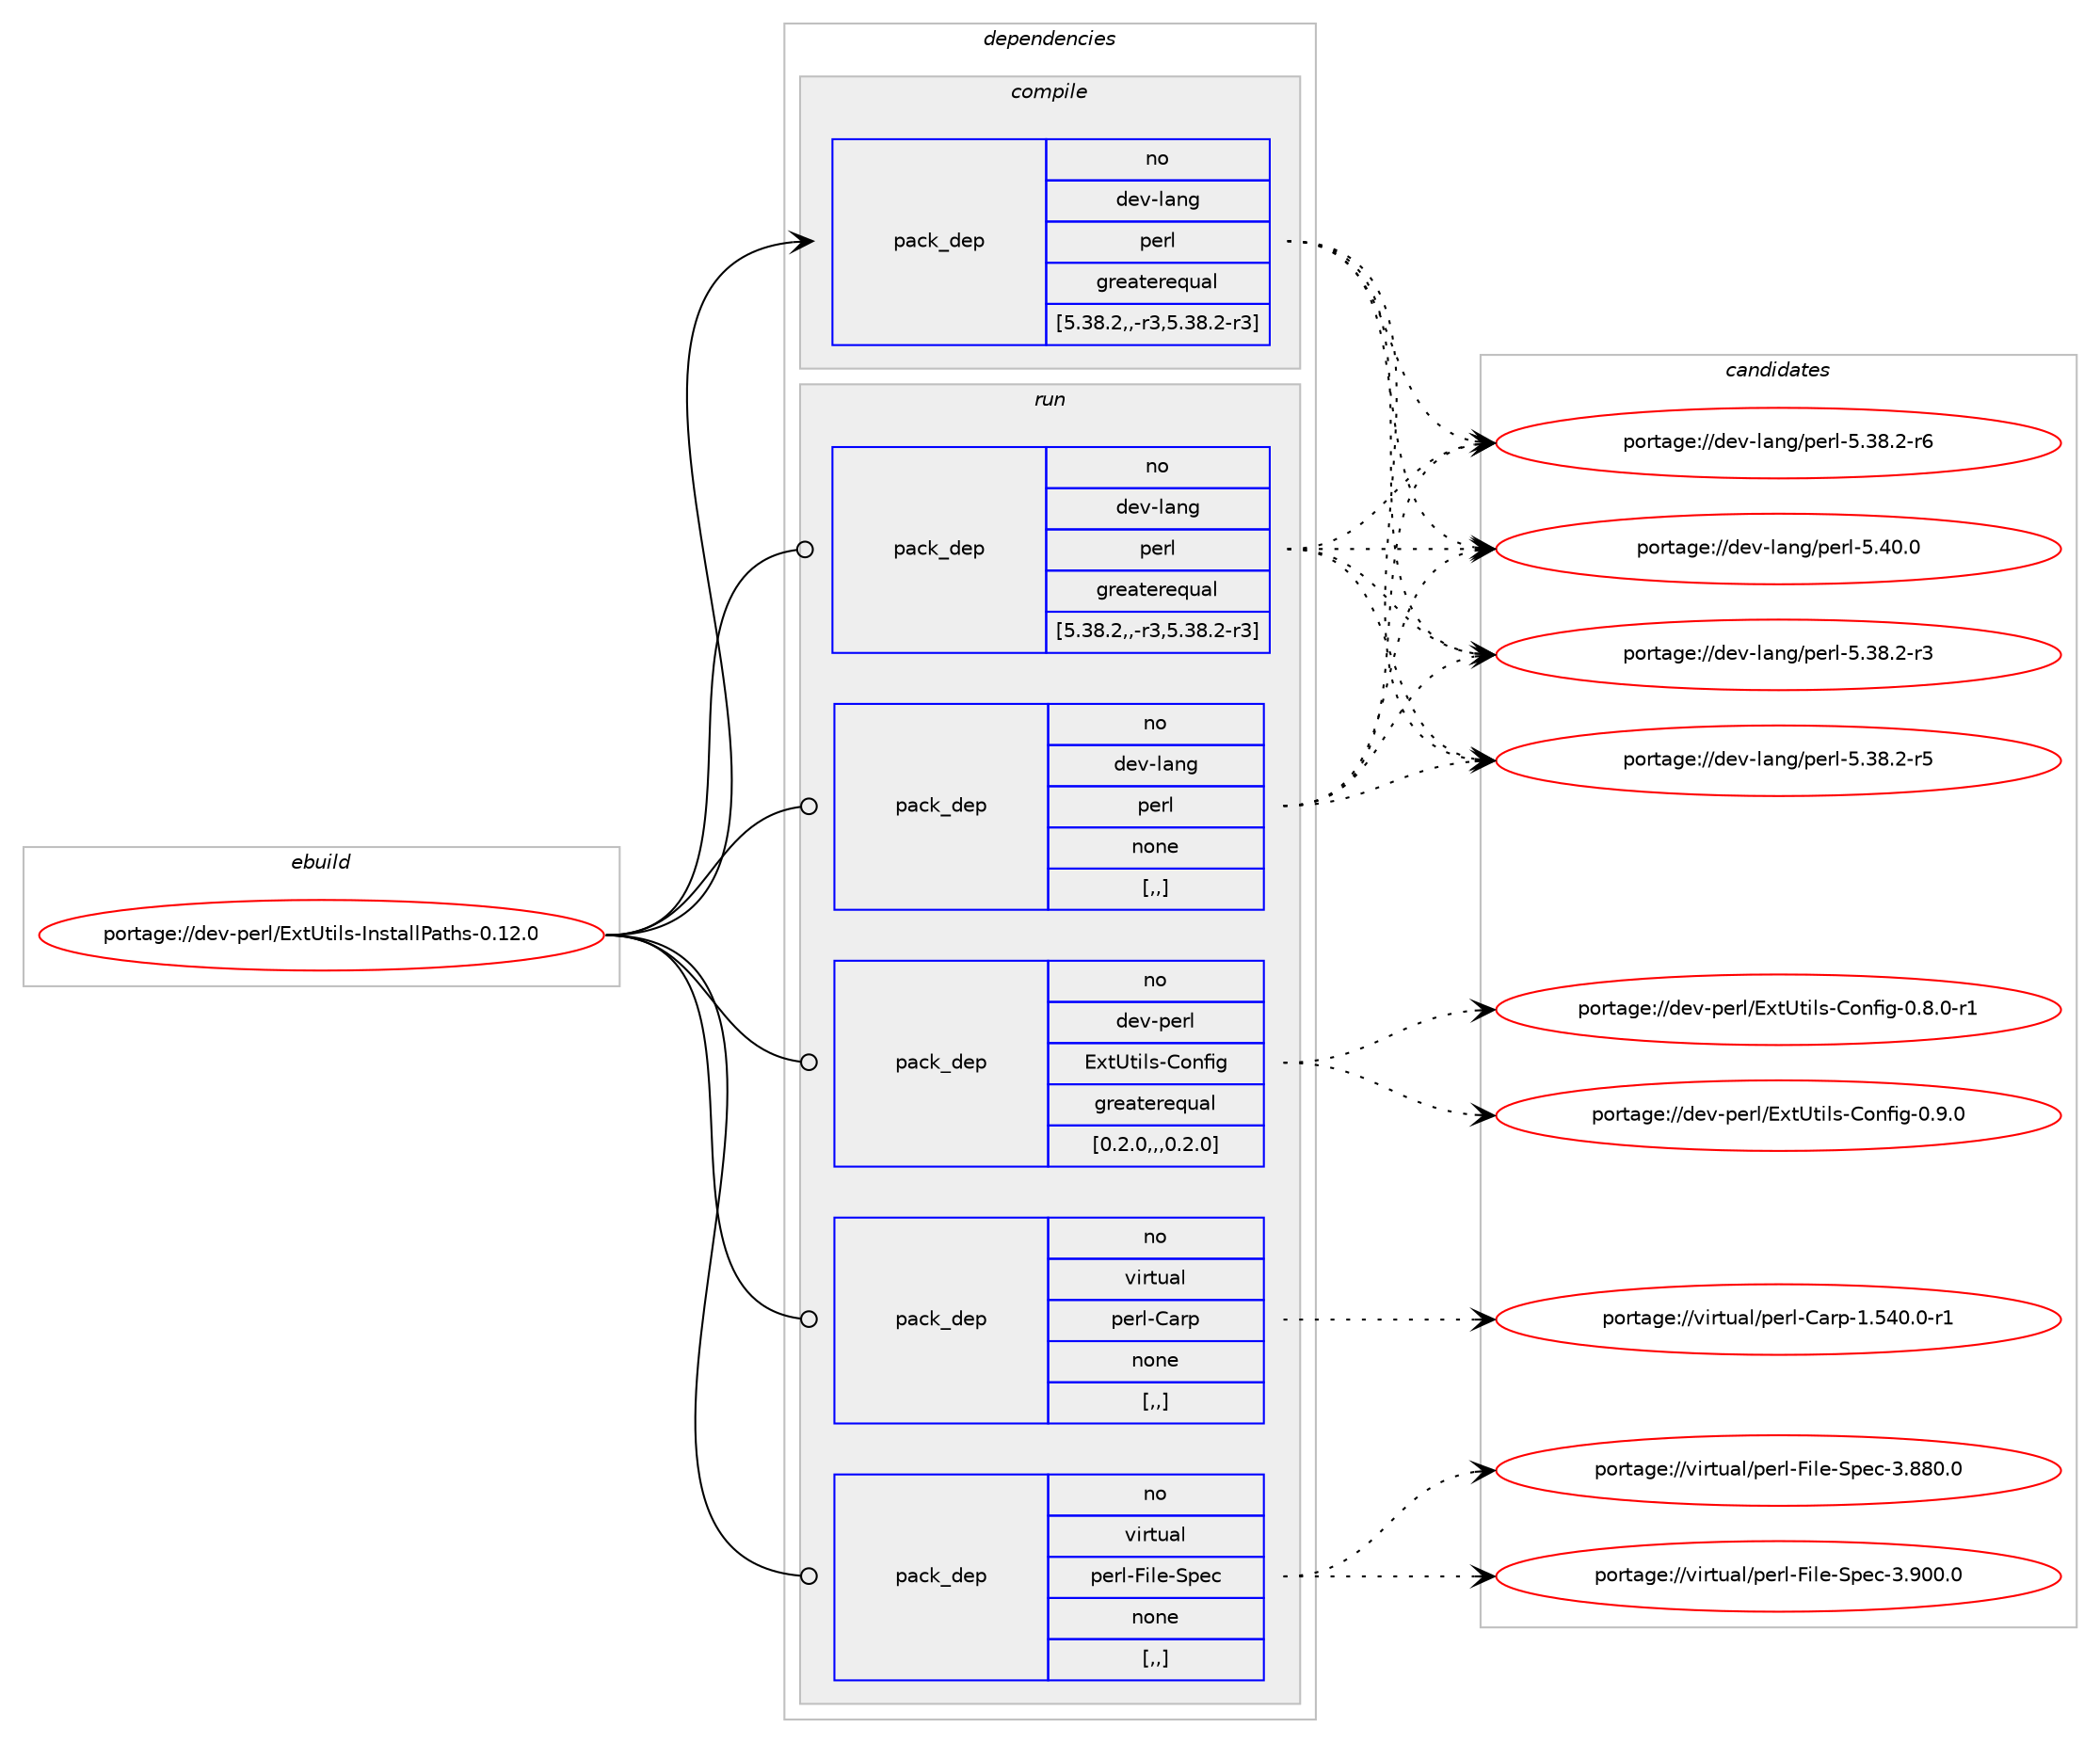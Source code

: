 digraph prolog {

# *************
# Graph options
# *************

newrank=true;
concentrate=true;
compound=true;
graph [rankdir=LR,fontname=Helvetica,fontsize=10,ranksep=1.5];#, ranksep=2.5, nodesep=0.2];
edge  [arrowhead=vee];
node  [fontname=Helvetica,fontsize=10];

# **********
# The ebuild
# **********

subgraph cluster_leftcol {
color=gray;
rank=same;
label=<<i>ebuild</i>>;
id [label="portage://dev-perl/ExtUtils-InstallPaths-0.12.0", color=red, width=4, href="../dev-perl/ExtUtils-InstallPaths-0.12.0.svg"];
}

# ****************
# The dependencies
# ****************

subgraph cluster_midcol {
color=gray;
label=<<i>dependencies</i>>;
subgraph cluster_compile {
fillcolor="#eeeeee";
style=filled;
label=<<i>compile</i>>;
subgraph pack96617 {
dependency126768 [label=<<TABLE BORDER="0" CELLBORDER="1" CELLSPACING="0" CELLPADDING="4" WIDTH="220"><TR><TD ROWSPAN="6" CELLPADDING="30">pack_dep</TD></TR><TR><TD WIDTH="110">no</TD></TR><TR><TD>dev-lang</TD></TR><TR><TD>perl</TD></TR><TR><TD>greaterequal</TD></TR><TR><TD>[5.38.2,,-r3,5.38.2-r3]</TD></TR></TABLE>>, shape=none, color=blue];
}
id:e -> dependency126768:w [weight=20,style="solid",arrowhead="vee"];
}
subgraph cluster_compileandrun {
fillcolor="#eeeeee";
style=filled;
label=<<i>compile and run</i>>;
}
subgraph cluster_run {
fillcolor="#eeeeee";
style=filled;
label=<<i>run</i>>;
subgraph pack96618 {
dependency126769 [label=<<TABLE BORDER="0" CELLBORDER="1" CELLSPACING="0" CELLPADDING="4" WIDTH="220"><TR><TD ROWSPAN="6" CELLPADDING="30">pack_dep</TD></TR><TR><TD WIDTH="110">no</TD></TR><TR><TD>dev-lang</TD></TR><TR><TD>perl</TD></TR><TR><TD>greaterequal</TD></TR><TR><TD>[5.38.2,,-r3,5.38.2-r3]</TD></TR></TABLE>>, shape=none, color=blue];
}
id:e -> dependency126769:w [weight=20,style="solid",arrowhead="odot"];
subgraph pack96619 {
dependency126770 [label=<<TABLE BORDER="0" CELLBORDER="1" CELLSPACING="0" CELLPADDING="4" WIDTH="220"><TR><TD ROWSPAN="6" CELLPADDING="30">pack_dep</TD></TR><TR><TD WIDTH="110">no</TD></TR><TR><TD>dev-lang</TD></TR><TR><TD>perl</TD></TR><TR><TD>none</TD></TR><TR><TD>[,,]</TD></TR></TABLE>>, shape=none, color=blue];
}
id:e -> dependency126770:w [weight=20,style="solid",arrowhead="odot"];
subgraph pack96620 {
dependency126771 [label=<<TABLE BORDER="0" CELLBORDER="1" CELLSPACING="0" CELLPADDING="4" WIDTH="220"><TR><TD ROWSPAN="6" CELLPADDING="30">pack_dep</TD></TR><TR><TD WIDTH="110">no</TD></TR><TR><TD>dev-perl</TD></TR><TR><TD>ExtUtils-Config</TD></TR><TR><TD>greaterequal</TD></TR><TR><TD>[0.2.0,,,0.2.0]</TD></TR></TABLE>>, shape=none, color=blue];
}
id:e -> dependency126771:w [weight=20,style="solid",arrowhead="odot"];
subgraph pack96621 {
dependency126772 [label=<<TABLE BORDER="0" CELLBORDER="1" CELLSPACING="0" CELLPADDING="4" WIDTH="220"><TR><TD ROWSPAN="6" CELLPADDING="30">pack_dep</TD></TR><TR><TD WIDTH="110">no</TD></TR><TR><TD>virtual</TD></TR><TR><TD>perl-Carp</TD></TR><TR><TD>none</TD></TR><TR><TD>[,,]</TD></TR></TABLE>>, shape=none, color=blue];
}
id:e -> dependency126772:w [weight=20,style="solid",arrowhead="odot"];
subgraph pack96622 {
dependency126773 [label=<<TABLE BORDER="0" CELLBORDER="1" CELLSPACING="0" CELLPADDING="4" WIDTH="220"><TR><TD ROWSPAN="6" CELLPADDING="30">pack_dep</TD></TR><TR><TD WIDTH="110">no</TD></TR><TR><TD>virtual</TD></TR><TR><TD>perl-File-Spec</TD></TR><TR><TD>none</TD></TR><TR><TD>[,,]</TD></TR></TABLE>>, shape=none, color=blue];
}
id:e -> dependency126773:w [weight=20,style="solid",arrowhead="odot"];
}
}

# **************
# The candidates
# **************

subgraph cluster_choices {
rank=same;
color=gray;
label=<<i>candidates</i>>;

subgraph choice96617 {
color=black;
nodesep=1;
choice100101118451089711010347112101114108455346515646504511451 [label="portage://dev-lang/perl-5.38.2-r3", color=red, width=4,href="../dev-lang/perl-5.38.2-r3.svg"];
choice100101118451089711010347112101114108455346515646504511453 [label="portage://dev-lang/perl-5.38.2-r5", color=red, width=4,href="../dev-lang/perl-5.38.2-r5.svg"];
choice100101118451089711010347112101114108455346515646504511454 [label="portage://dev-lang/perl-5.38.2-r6", color=red, width=4,href="../dev-lang/perl-5.38.2-r6.svg"];
choice10010111845108971101034711210111410845534652484648 [label="portage://dev-lang/perl-5.40.0", color=red, width=4,href="../dev-lang/perl-5.40.0.svg"];
dependency126768:e -> choice100101118451089711010347112101114108455346515646504511451:w [style=dotted,weight="100"];
dependency126768:e -> choice100101118451089711010347112101114108455346515646504511453:w [style=dotted,weight="100"];
dependency126768:e -> choice100101118451089711010347112101114108455346515646504511454:w [style=dotted,weight="100"];
dependency126768:e -> choice10010111845108971101034711210111410845534652484648:w [style=dotted,weight="100"];
}
subgraph choice96618 {
color=black;
nodesep=1;
choice100101118451089711010347112101114108455346515646504511451 [label="portage://dev-lang/perl-5.38.2-r3", color=red, width=4,href="../dev-lang/perl-5.38.2-r3.svg"];
choice100101118451089711010347112101114108455346515646504511453 [label="portage://dev-lang/perl-5.38.2-r5", color=red, width=4,href="../dev-lang/perl-5.38.2-r5.svg"];
choice100101118451089711010347112101114108455346515646504511454 [label="portage://dev-lang/perl-5.38.2-r6", color=red, width=4,href="../dev-lang/perl-5.38.2-r6.svg"];
choice10010111845108971101034711210111410845534652484648 [label="portage://dev-lang/perl-5.40.0", color=red, width=4,href="../dev-lang/perl-5.40.0.svg"];
dependency126769:e -> choice100101118451089711010347112101114108455346515646504511451:w [style=dotted,weight="100"];
dependency126769:e -> choice100101118451089711010347112101114108455346515646504511453:w [style=dotted,weight="100"];
dependency126769:e -> choice100101118451089711010347112101114108455346515646504511454:w [style=dotted,weight="100"];
dependency126769:e -> choice10010111845108971101034711210111410845534652484648:w [style=dotted,weight="100"];
}
subgraph choice96619 {
color=black;
nodesep=1;
choice100101118451089711010347112101114108455346515646504511451 [label="portage://dev-lang/perl-5.38.2-r3", color=red, width=4,href="../dev-lang/perl-5.38.2-r3.svg"];
choice100101118451089711010347112101114108455346515646504511453 [label="portage://dev-lang/perl-5.38.2-r5", color=red, width=4,href="../dev-lang/perl-5.38.2-r5.svg"];
choice100101118451089711010347112101114108455346515646504511454 [label="portage://dev-lang/perl-5.38.2-r6", color=red, width=4,href="../dev-lang/perl-5.38.2-r6.svg"];
choice10010111845108971101034711210111410845534652484648 [label="portage://dev-lang/perl-5.40.0", color=red, width=4,href="../dev-lang/perl-5.40.0.svg"];
dependency126770:e -> choice100101118451089711010347112101114108455346515646504511451:w [style=dotted,weight="100"];
dependency126770:e -> choice100101118451089711010347112101114108455346515646504511453:w [style=dotted,weight="100"];
dependency126770:e -> choice100101118451089711010347112101114108455346515646504511454:w [style=dotted,weight="100"];
dependency126770:e -> choice10010111845108971101034711210111410845534652484648:w [style=dotted,weight="100"];
}
subgraph choice96620 {
color=black;
nodesep=1;
choice1001011184511210111410847691201168511610510811545671111101021051034548465646484511449 [label="portage://dev-perl/ExtUtils-Config-0.8.0-r1", color=red, width=4,href="../dev-perl/ExtUtils-Config-0.8.0-r1.svg"];
choice100101118451121011141084769120116851161051081154567111110102105103454846574648 [label="portage://dev-perl/ExtUtils-Config-0.9.0", color=red, width=4,href="../dev-perl/ExtUtils-Config-0.9.0.svg"];
dependency126771:e -> choice1001011184511210111410847691201168511610510811545671111101021051034548465646484511449:w [style=dotted,weight="100"];
dependency126771:e -> choice100101118451121011141084769120116851161051081154567111110102105103454846574648:w [style=dotted,weight="100"];
}
subgraph choice96621 {
color=black;
nodesep=1;
choice118105114116117971084711210111410845679711411245494653524846484511449 [label="portage://virtual/perl-Carp-1.540.0-r1", color=red, width=4,href="../virtual/perl-Carp-1.540.0-r1.svg"];
dependency126772:e -> choice118105114116117971084711210111410845679711411245494653524846484511449:w [style=dotted,weight="100"];
}
subgraph choice96622 {
color=black;
nodesep=1;
choice118105114116117971084711210111410845701051081014583112101994551465656484648 [label="portage://virtual/perl-File-Spec-3.880.0", color=red, width=4,href="../virtual/perl-File-Spec-3.880.0.svg"];
choice118105114116117971084711210111410845701051081014583112101994551465748484648 [label="portage://virtual/perl-File-Spec-3.900.0", color=red, width=4,href="../virtual/perl-File-Spec-3.900.0.svg"];
dependency126773:e -> choice118105114116117971084711210111410845701051081014583112101994551465656484648:w [style=dotted,weight="100"];
dependency126773:e -> choice118105114116117971084711210111410845701051081014583112101994551465748484648:w [style=dotted,weight="100"];
}
}

}
